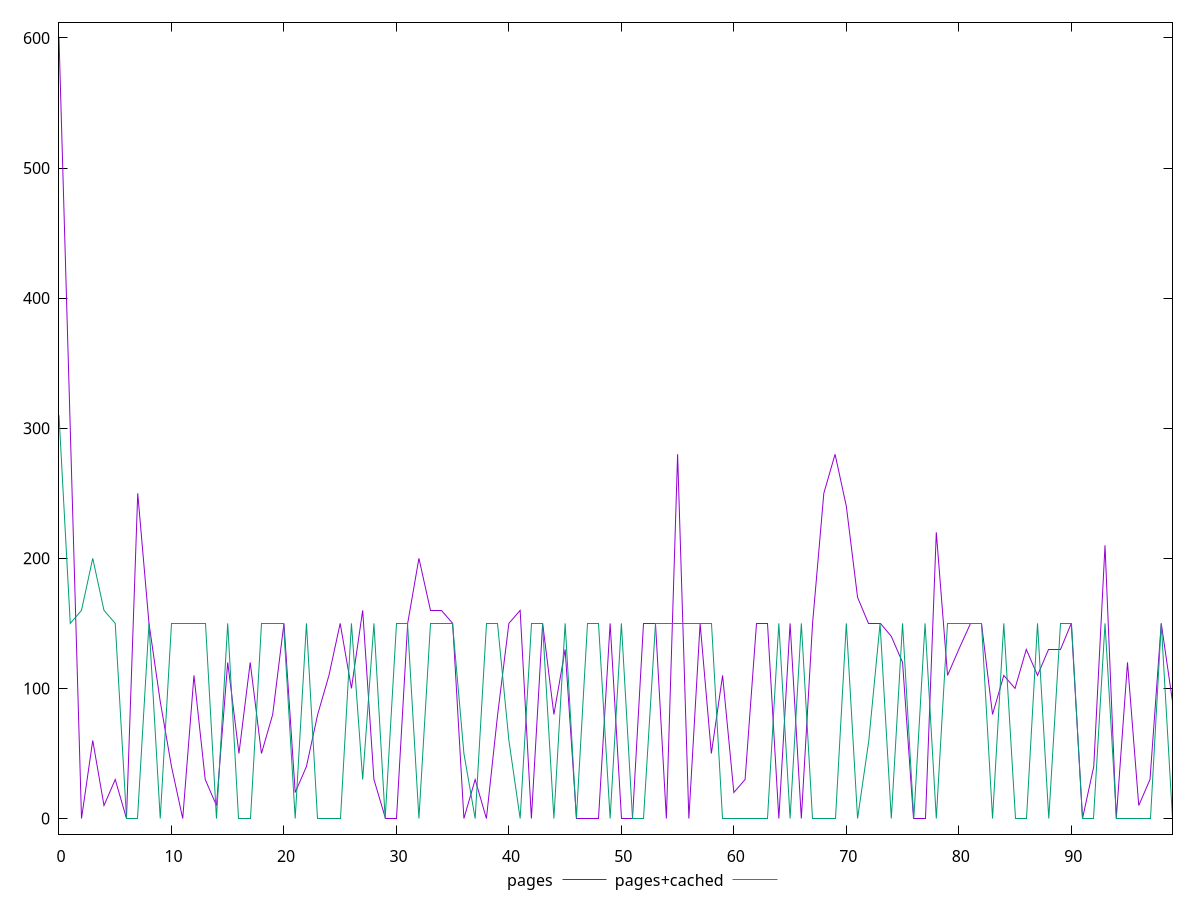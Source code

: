 reset

$pages <<EOF
0 600
1 300
2 0
3 60
4 10
5 30
6 0
7 250
8 150
9 90
10 40
11 0
12 110
13 30
14 10
15 120
16 50
17 120
18 50
19 80
20 150
21 20
22 40
23 80
24 110
25 150
26 100
27 160
28 30
29 0
30 0
31 150
32 200
33 160
34 160
35 150
36 0
37 30
38 0
39 80
40 150
41 160
42 0
43 150
44 80
45 130
46 0
47 0
48 0
49 150
50 0
51 0
52 150
53 150
54 0
55 280
56 0
57 150
58 50
59 110
60 20
61 30
62 150
63 150
64 0
65 150
66 0
67 150
68 250
69 280
70 240
71 170
72 150
73 150
74 140
75 120
76 0
77 0
78 220
79 110
80 130
81 150
82 150
83 80
84 110
85 100
86 130
87 110
88 130
89 130
90 150
91 0
92 40
93 210
94 0
95 120
96 10
97 30
98 150
99 90
EOF

$pagesCached <<EOF
0 310
1 150
2 160
3 200
4 160
5 150
6 0
7 0
8 150
9 0
10 150
11 150
12 150
13 150
14 0
15 150
16 0
17 0
18 150
19 150
20 150
21 0
22 150
23 0
24 0
25 0
26 150
27 30
28 150
29 0
30 150
31 150
32 0
33 150
34 150
35 150
36 50
37 0
38 150
39 150
40 60
41 0
42 150
43 150
44 0
45 150
46 0
47 150
48 150
49 0
50 150
51 0
52 0
53 150
54 150
55 150
56 150
57 150
58 150
59 0
60 0
61 0
62 0
63 0
64 150
65 0
66 150
67 0
68 0
69 0
70 150
71 0
72 60
73 150
74 0
75 150
76 0
77 150
78 0
79 150
80 150
81 150
82 150
83 0
84 150
85 0
86 0
87 150
88 0
89 150
90 150
91 0
92 0
93 150
94 0
95 0
96 0
97 0
98 150
99 0
EOF

set key outside below
set xrange [0:99]
set yrange [-12:612]
set trange [-12:612]
set terminal svg size 640, 520 enhanced background rgb 'white'
set output "report_00017_2021-02-10T15-08-03.406Z/unused-css-rules/comparison/line/0_vs_1.svg"

plot $pages title "pages" with line, \
     $pagesCached title "pages+cached" with line

reset
